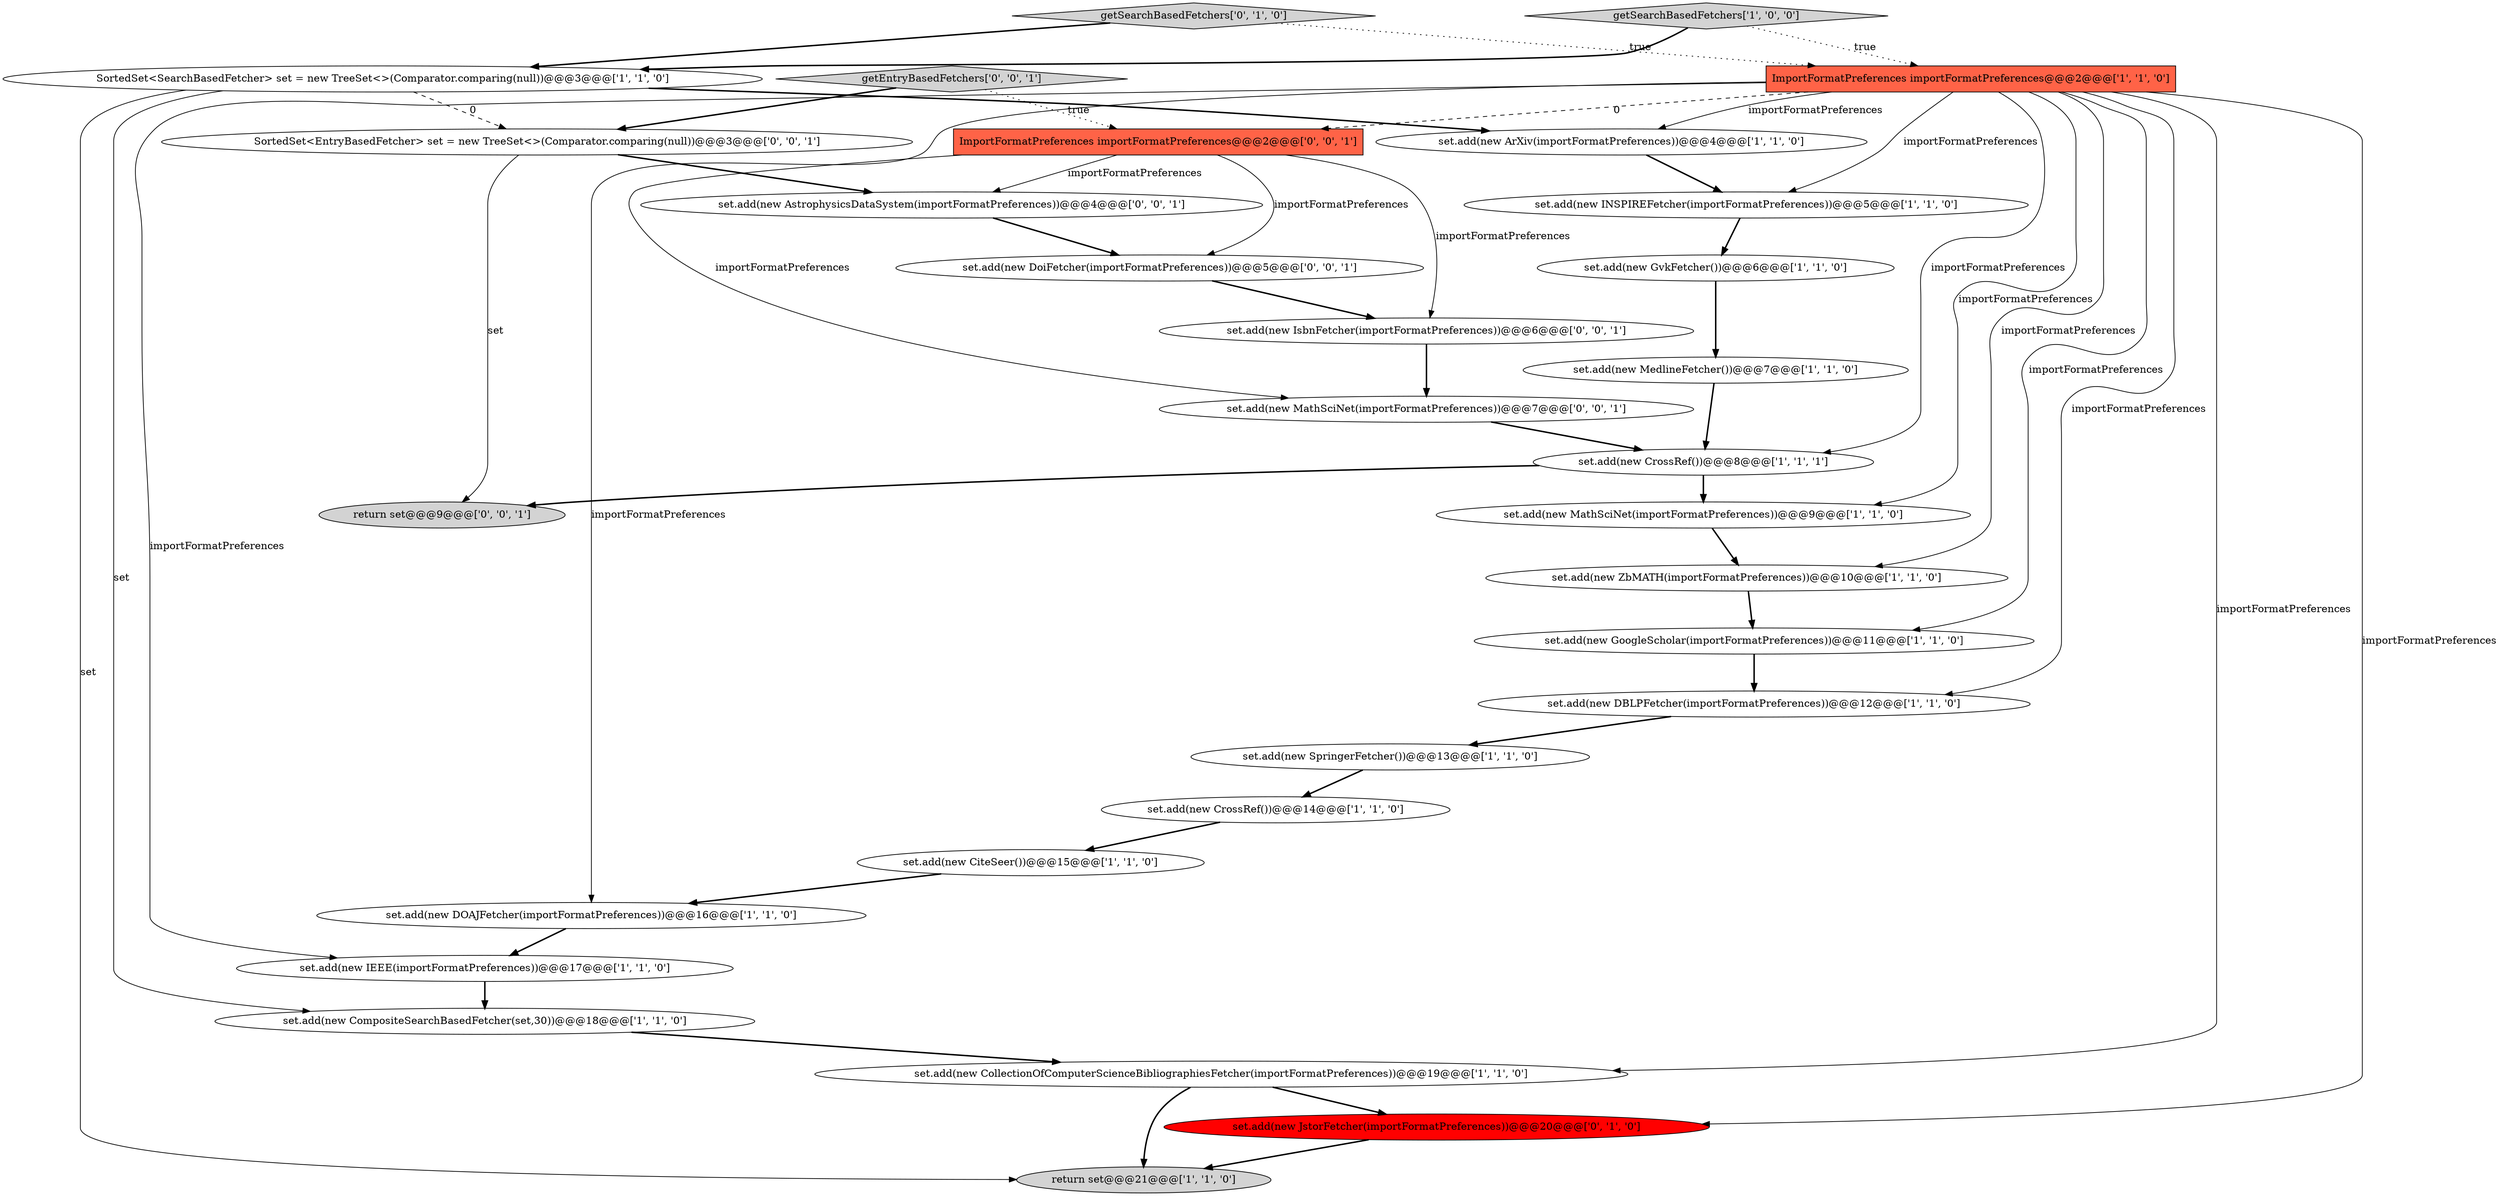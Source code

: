 digraph {
1 [style = filled, label = "set.add(new GoogleScholar(importFormatPreferences))@@@11@@@['1', '1', '0']", fillcolor = white, shape = ellipse image = "AAA0AAABBB1BBB"];
6 [style = filled, label = "set.add(new DOAJFetcher(importFormatPreferences))@@@16@@@['1', '1', '0']", fillcolor = white, shape = ellipse image = "AAA0AAABBB1BBB"];
11 [style = filled, label = "set.add(new CollectionOfComputerScienceBibliographiesFetcher(importFormatPreferences))@@@19@@@['1', '1', '0']", fillcolor = white, shape = ellipse image = "AAA0AAABBB1BBB"];
22 [style = filled, label = "return set@@@9@@@['0', '0', '1']", fillcolor = lightgray, shape = ellipse image = "AAA0AAABBB3BBB"];
28 [style = filled, label = "getEntryBasedFetchers['0', '0', '1']", fillcolor = lightgray, shape = diamond image = "AAA0AAABBB3BBB"];
0 [style = filled, label = "return set@@@21@@@['1', '1', '0']", fillcolor = lightgray, shape = ellipse image = "AAA0AAABBB1BBB"];
20 [style = filled, label = "set.add(new JstorFetcher(importFormatPreferences))@@@20@@@['0', '1', '0']", fillcolor = red, shape = ellipse image = "AAA1AAABBB2BBB"];
25 [style = filled, label = "ImportFormatPreferences importFormatPreferences@@@2@@@['0', '0', '1']", fillcolor = tomato, shape = box image = "AAA0AAABBB3BBB"];
7 [style = filled, label = "set.add(new ZbMATH(importFormatPreferences))@@@10@@@['1', '1', '0']", fillcolor = white, shape = ellipse image = "AAA0AAABBB1BBB"];
21 [style = filled, label = "getSearchBasedFetchers['0', '1', '0']", fillcolor = lightgray, shape = diamond image = "AAA0AAABBB2BBB"];
4 [style = filled, label = "set.add(new CrossRef())@@@8@@@['1', '1', '1']", fillcolor = white, shape = ellipse image = "AAA0AAABBB1BBB"];
5 [style = filled, label = "set.add(new ArXiv(importFormatPreferences))@@@4@@@['1', '1', '0']", fillcolor = white, shape = ellipse image = "AAA0AAABBB1BBB"];
26 [style = filled, label = "set.add(new IsbnFetcher(importFormatPreferences))@@@6@@@['0', '0', '1']", fillcolor = white, shape = ellipse image = "AAA0AAABBB3BBB"];
13 [style = filled, label = "SortedSet<SearchBasedFetcher> set = new TreeSet<>(Comparator.comparing(null))@@@3@@@['1', '1', '0']", fillcolor = white, shape = ellipse image = "AAA0AAABBB1BBB"];
2 [style = filled, label = "set.add(new IEEE(importFormatPreferences))@@@17@@@['1', '1', '0']", fillcolor = white, shape = ellipse image = "AAA0AAABBB1BBB"];
16 [style = filled, label = "set.add(new CrossRef())@@@14@@@['1', '1', '0']", fillcolor = white, shape = ellipse image = "AAA0AAABBB1BBB"];
19 [style = filled, label = "set.add(new DBLPFetcher(importFormatPreferences))@@@12@@@['1', '1', '0']", fillcolor = white, shape = ellipse image = "AAA0AAABBB1BBB"];
14 [style = filled, label = "set.add(new INSPIREFetcher(importFormatPreferences))@@@5@@@['1', '1', '0']", fillcolor = white, shape = ellipse image = "AAA0AAABBB1BBB"];
18 [style = filled, label = "set.add(new MedlineFetcher())@@@7@@@['1', '1', '0']", fillcolor = white, shape = ellipse image = "AAA0AAABBB1BBB"];
29 [style = filled, label = "SortedSet<EntryBasedFetcher> set = new TreeSet<>(Comparator.comparing(null))@@@3@@@['0', '0', '1']", fillcolor = white, shape = ellipse image = "AAA0AAABBB3BBB"];
12 [style = filled, label = "ImportFormatPreferences importFormatPreferences@@@2@@@['1', '1', '0']", fillcolor = tomato, shape = box image = "AAA0AAABBB1BBB"];
3 [style = filled, label = "set.add(new MathSciNet(importFormatPreferences))@@@9@@@['1', '1', '0']", fillcolor = white, shape = ellipse image = "AAA0AAABBB1BBB"];
15 [style = filled, label = "set.add(new CompositeSearchBasedFetcher(set,30))@@@18@@@['1', '1', '0']", fillcolor = white, shape = ellipse image = "AAA0AAABBB1BBB"];
23 [style = filled, label = "set.add(new DoiFetcher(importFormatPreferences))@@@5@@@['0', '0', '1']", fillcolor = white, shape = ellipse image = "AAA0AAABBB3BBB"];
17 [style = filled, label = "set.add(new CiteSeer())@@@15@@@['1', '1', '0']", fillcolor = white, shape = ellipse image = "AAA0AAABBB1BBB"];
27 [style = filled, label = "set.add(new AstrophysicsDataSystem(importFormatPreferences))@@@4@@@['0', '0', '1']", fillcolor = white, shape = ellipse image = "AAA0AAABBB3BBB"];
8 [style = filled, label = "set.add(new SpringerFetcher())@@@13@@@['1', '1', '0']", fillcolor = white, shape = ellipse image = "AAA0AAABBB1BBB"];
9 [style = filled, label = "set.add(new GvkFetcher())@@@6@@@['1', '1', '0']", fillcolor = white, shape = ellipse image = "AAA0AAABBB1BBB"];
24 [style = filled, label = "set.add(new MathSciNet(importFormatPreferences))@@@7@@@['0', '0', '1']", fillcolor = white, shape = ellipse image = "AAA0AAABBB3BBB"];
10 [style = filled, label = "getSearchBasedFetchers['1', '0', '0']", fillcolor = lightgray, shape = diamond image = "AAA0AAABBB1BBB"];
12->20 [style = solid, label="importFormatPreferences"];
12->3 [style = solid, label="importFormatPreferences"];
4->3 [style = bold, label=""];
8->16 [style = bold, label=""];
11->20 [style = bold, label=""];
28->29 [style = bold, label=""];
10->12 [style = dotted, label="true"];
29->22 [style = solid, label="set"];
25->26 [style = solid, label="importFormatPreferences"];
7->1 [style = bold, label=""];
21->12 [style = dotted, label="true"];
17->6 [style = bold, label=""];
12->5 [style = solid, label="importFormatPreferences"];
13->29 [style = dashed, label="0"];
28->25 [style = dotted, label="true"];
20->0 [style = bold, label=""];
12->14 [style = solid, label="importFormatPreferences"];
23->26 [style = bold, label=""];
25->27 [style = solid, label="importFormatPreferences"];
12->4 [style = solid, label="importFormatPreferences"];
12->1 [style = solid, label="importFormatPreferences"];
16->17 [style = bold, label=""];
5->14 [style = bold, label=""];
26->24 [style = bold, label=""];
12->7 [style = solid, label="importFormatPreferences"];
19->8 [style = bold, label=""];
6->2 [style = bold, label=""];
29->27 [style = bold, label=""];
11->0 [style = bold, label=""];
24->4 [style = bold, label=""];
12->25 [style = dashed, label="0"];
9->18 [style = bold, label=""];
18->4 [style = bold, label=""];
15->11 [style = bold, label=""];
10->13 [style = bold, label=""];
3->7 [style = bold, label=""];
2->15 [style = bold, label=""];
12->19 [style = solid, label="importFormatPreferences"];
13->15 [style = solid, label="set"];
13->5 [style = bold, label=""];
14->9 [style = bold, label=""];
27->23 [style = bold, label=""];
25->24 [style = solid, label="importFormatPreferences"];
12->11 [style = solid, label="importFormatPreferences"];
12->6 [style = solid, label="importFormatPreferences"];
12->2 [style = solid, label="importFormatPreferences"];
1->19 [style = bold, label=""];
25->23 [style = solid, label="importFormatPreferences"];
4->22 [style = bold, label=""];
13->0 [style = solid, label="set"];
21->13 [style = bold, label=""];
}
